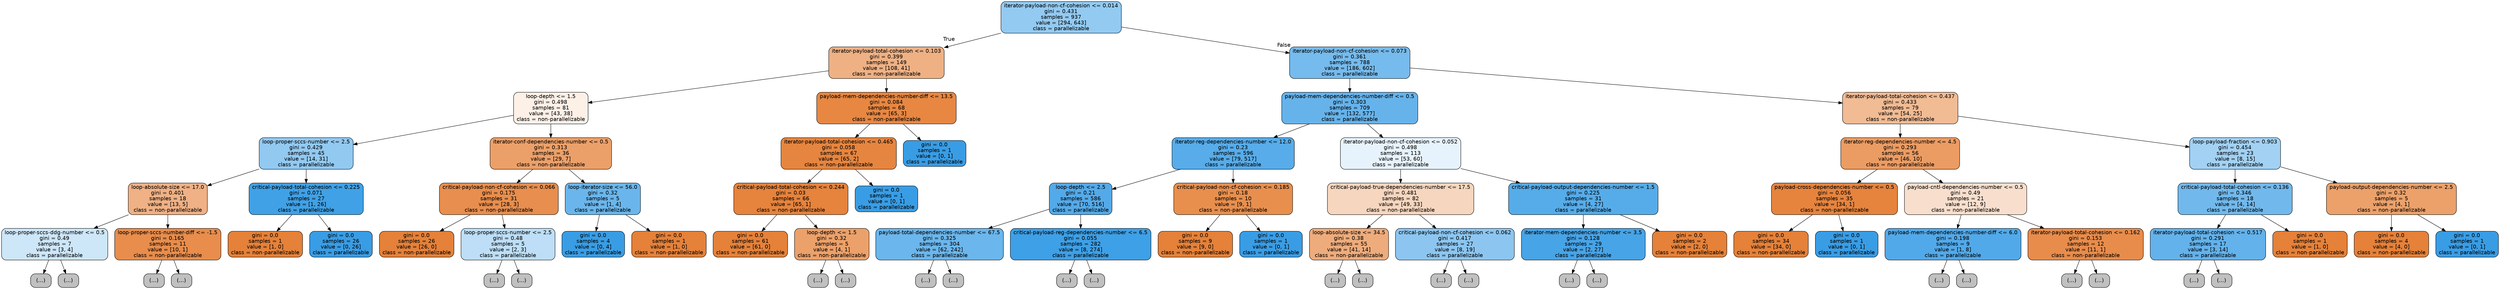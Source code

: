 digraph Tree {
node [shape=box, style="filled, rounded", color="black", fontname=helvetica] ;
edge [fontname=helvetica] ;
0 [label="iterator-payload-non-cf-cohesion <= 0.014\ngini = 0.431\nsamples = 937\nvalue = [294, 643]\nclass = parallelizable", fillcolor="#399de58a"] ;
1 [label="iterator-payload-total-cohesion <= 0.103\ngini = 0.399\nsamples = 149\nvalue = [108, 41]\nclass = non-parallelizable", fillcolor="#e581399e"] ;
0 -> 1 [labeldistance=2.5, labelangle=45, headlabel="True"] ;
2 [label="loop-depth <= 1.5\ngini = 0.498\nsamples = 81\nvalue = [43, 38]\nclass = non-parallelizable", fillcolor="#e581391e"] ;
1 -> 2 ;
3 [label="loop-proper-sccs-number <= 2.5\ngini = 0.429\nsamples = 45\nvalue = [14, 31]\nclass = parallelizable", fillcolor="#399de58c"] ;
2 -> 3 ;
4 [label="loop-absolute-size <= 17.0\ngini = 0.401\nsamples = 18\nvalue = [13, 5]\nclass = non-parallelizable", fillcolor="#e581399d"] ;
3 -> 4 ;
5 [label="loop-proper-sccs-ddg-number <= 0.5\ngini = 0.49\nsamples = 7\nvalue = [3, 4]\nclass = parallelizable", fillcolor="#399de540"] ;
4 -> 5 ;
6 [label="(...)", fillcolor="#C0C0C0"] ;
5 -> 6 ;
7 [label="(...)", fillcolor="#C0C0C0"] ;
5 -> 7 ;
8 [label="loop-proper-sccs-number-diff <= -1.5\ngini = 0.165\nsamples = 11\nvalue = [10, 1]\nclass = non-parallelizable", fillcolor="#e58139e6"] ;
4 -> 8 ;
9 [label="(...)", fillcolor="#C0C0C0"] ;
8 -> 9 ;
12 [label="(...)", fillcolor="#C0C0C0"] ;
8 -> 12 ;
13 [label="critical-payload-total-cohesion <= 0.225\ngini = 0.071\nsamples = 27\nvalue = [1, 26]\nclass = parallelizable", fillcolor="#399de5f5"] ;
3 -> 13 ;
14 [label="gini = 0.0\nsamples = 1\nvalue = [1, 0]\nclass = non-parallelizable", fillcolor="#e58139ff"] ;
13 -> 14 ;
15 [label="gini = 0.0\nsamples = 26\nvalue = [0, 26]\nclass = parallelizable", fillcolor="#399de5ff"] ;
13 -> 15 ;
16 [label="iterator-conf-dependencies-number <= 0.5\ngini = 0.313\nsamples = 36\nvalue = [29, 7]\nclass = non-parallelizable", fillcolor="#e58139c1"] ;
2 -> 16 ;
17 [label="critical-payload-non-cf-cohesion <= 0.066\ngini = 0.175\nsamples = 31\nvalue = [28, 3]\nclass = non-parallelizable", fillcolor="#e58139e4"] ;
16 -> 17 ;
18 [label="gini = 0.0\nsamples = 26\nvalue = [26, 0]\nclass = non-parallelizable", fillcolor="#e58139ff"] ;
17 -> 18 ;
19 [label="loop-proper-sccs-number <= 2.5\ngini = 0.48\nsamples = 5\nvalue = [2, 3]\nclass = parallelizable", fillcolor="#399de555"] ;
17 -> 19 ;
20 [label="(...)", fillcolor="#C0C0C0"] ;
19 -> 20 ;
21 [label="(...)", fillcolor="#C0C0C0"] ;
19 -> 21 ;
24 [label="loop-iterator-size <= 56.0\ngini = 0.32\nsamples = 5\nvalue = [1, 4]\nclass = parallelizable", fillcolor="#399de5bf"] ;
16 -> 24 ;
25 [label="gini = 0.0\nsamples = 4\nvalue = [0, 4]\nclass = parallelizable", fillcolor="#399de5ff"] ;
24 -> 25 ;
26 [label="gini = 0.0\nsamples = 1\nvalue = [1, 0]\nclass = non-parallelizable", fillcolor="#e58139ff"] ;
24 -> 26 ;
27 [label="payload-mem-dependencies-number-diff <= 13.5\ngini = 0.084\nsamples = 68\nvalue = [65, 3]\nclass = non-parallelizable", fillcolor="#e58139f3"] ;
1 -> 27 ;
28 [label="iterator-payload-total-cohesion <= 0.465\ngini = 0.058\nsamples = 67\nvalue = [65, 2]\nclass = non-parallelizable", fillcolor="#e58139f7"] ;
27 -> 28 ;
29 [label="critical-payload-total-cohesion <= 0.244\ngini = 0.03\nsamples = 66\nvalue = [65, 1]\nclass = non-parallelizable", fillcolor="#e58139fb"] ;
28 -> 29 ;
30 [label="gini = 0.0\nsamples = 61\nvalue = [61, 0]\nclass = non-parallelizable", fillcolor="#e58139ff"] ;
29 -> 30 ;
31 [label="loop-depth <= 1.5\ngini = 0.32\nsamples = 5\nvalue = [4, 1]\nclass = non-parallelizable", fillcolor="#e58139bf"] ;
29 -> 31 ;
32 [label="(...)", fillcolor="#C0C0C0"] ;
31 -> 32 ;
33 [label="(...)", fillcolor="#C0C0C0"] ;
31 -> 33 ;
34 [label="gini = 0.0\nsamples = 1\nvalue = [0, 1]\nclass = parallelizable", fillcolor="#399de5ff"] ;
28 -> 34 ;
35 [label="gini = 0.0\nsamples = 1\nvalue = [0, 1]\nclass = parallelizable", fillcolor="#399de5ff"] ;
27 -> 35 ;
36 [label="iterator-payload-non-cf-cohesion <= 0.073\ngini = 0.361\nsamples = 788\nvalue = [186, 602]\nclass = parallelizable", fillcolor="#399de5b0"] ;
0 -> 36 [labeldistance=2.5, labelangle=-45, headlabel="False"] ;
37 [label="payload-mem-dependencies-number-diff <= 0.5\ngini = 0.303\nsamples = 709\nvalue = [132, 577]\nclass = parallelizable", fillcolor="#399de5c5"] ;
36 -> 37 ;
38 [label="iterator-reg-dependencies-number <= 12.0\ngini = 0.23\nsamples = 596\nvalue = [79, 517]\nclass = parallelizable", fillcolor="#399de5d8"] ;
37 -> 38 ;
39 [label="loop-depth <= 2.5\ngini = 0.21\nsamples = 586\nvalue = [70, 516]\nclass = parallelizable", fillcolor="#399de5dc"] ;
38 -> 39 ;
40 [label="payload-total-dependencies-number <= 67.5\ngini = 0.325\nsamples = 304\nvalue = [62, 242]\nclass = parallelizable", fillcolor="#399de5be"] ;
39 -> 40 ;
41 [label="(...)", fillcolor="#C0C0C0"] ;
40 -> 41 ;
76 [label="(...)", fillcolor="#C0C0C0"] ;
40 -> 76 ;
99 [label="critical-payload-reg-dependencies-number <= 6.5\ngini = 0.055\nsamples = 282\nvalue = [8, 274]\nclass = parallelizable", fillcolor="#399de5f8"] ;
39 -> 99 ;
100 [label="(...)", fillcolor="#C0C0C0"] ;
99 -> 100 ;
115 [label="(...)", fillcolor="#C0C0C0"] ;
99 -> 115 ;
120 [label="critical-payload-non-cf-cohesion <= 0.185\ngini = 0.18\nsamples = 10\nvalue = [9, 1]\nclass = non-parallelizable", fillcolor="#e58139e3"] ;
38 -> 120 ;
121 [label="gini = 0.0\nsamples = 9\nvalue = [9, 0]\nclass = non-parallelizable", fillcolor="#e58139ff"] ;
120 -> 121 ;
122 [label="gini = 0.0\nsamples = 1\nvalue = [0, 1]\nclass = parallelizable", fillcolor="#399de5ff"] ;
120 -> 122 ;
123 [label="iterator-payload-non-cf-cohesion <= 0.052\ngini = 0.498\nsamples = 113\nvalue = [53, 60]\nclass = parallelizable", fillcolor="#399de51e"] ;
37 -> 123 ;
124 [label="critical-payload-true-dependencies-number <= 17.5\ngini = 0.481\nsamples = 82\nvalue = [49, 33]\nclass = non-parallelizable", fillcolor="#e5813953"] ;
123 -> 124 ;
125 [label="loop-absolute-size <= 34.5\ngini = 0.38\nsamples = 55\nvalue = [41, 14]\nclass = non-parallelizable", fillcolor="#e58139a8"] ;
124 -> 125 ;
126 [label="(...)", fillcolor="#C0C0C0"] ;
125 -> 126 ;
131 [label="(...)", fillcolor="#C0C0C0"] ;
125 -> 131 ;
138 [label="critical-payload-non-cf-cohesion <= 0.062\ngini = 0.417\nsamples = 27\nvalue = [8, 19]\nclass = parallelizable", fillcolor="#399de594"] ;
124 -> 138 ;
139 [label="(...)", fillcolor="#C0C0C0"] ;
138 -> 139 ;
142 [label="(...)", fillcolor="#C0C0C0"] ;
138 -> 142 ;
149 [label="critical-payload-output-dependencies-number <= 1.5\ngini = 0.225\nsamples = 31\nvalue = [4, 27]\nclass = parallelizable", fillcolor="#399de5d9"] ;
123 -> 149 ;
150 [label="iterator-mem-dependencies-number <= 3.5\ngini = 0.128\nsamples = 29\nvalue = [2, 27]\nclass = parallelizable", fillcolor="#399de5ec"] ;
149 -> 150 ;
151 [label="(...)", fillcolor="#C0C0C0"] ;
150 -> 151 ;
154 [label="(...)", fillcolor="#C0C0C0"] ;
150 -> 154 ;
155 [label="gini = 0.0\nsamples = 2\nvalue = [2, 0]\nclass = non-parallelizable", fillcolor="#e58139ff"] ;
149 -> 155 ;
156 [label="iterator-payload-total-cohesion <= 0.437\ngini = 0.433\nsamples = 79\nvalue = [54, 25]\nclass = non-parallelizable", fillcolor="#e5813989"] ;
36 -> 156 ;
157 [label="iterator-reg-dependencies-number <= 4.5\ngini = 0.293\nsamples = 56\nvalue = [46, 10]\nclass = non-parallelizable", fillcolor="#e58139c8"] ;
156 -> 157 ;
158 [label="payload-cross-dependencies-number <= 0.5\ngini = 0.056\nsamples = 35\nvalue = [34, 1]\nclass = non-parallelizable", fillcolor="#e58139f8"] ;
157 -> 158 ;
159 [label="gini = 0.0\nsamples = 34\nvalue = [34, 0]\nclass = non-parallelizable", fillcolor="#e58139ff"] ;
158 -> 159 ;
160 [label="gini = 0.0\nsamples = 1\nvalue = [0, 1]\nclass = parallelizable", fillcolor="#399de5ff"] ;
158 -> 160 ;
161 [label="payload-cntl-dependencies-number <= 0.5\ngini = 0.49\nsamples = 21\nvalue = [12, 9]\nclass = non-parallelizable", fillcolor="#e5813940"] ;
157 -> 161 ;
162 [label="payload-mem-dependencies-number-diff <= 6.0\ngini = 0.198\nsamples = 9\nvalue = [1, 8]\nclass = parallelizable", fillcolor="#399de5df"] ;
161 -> 162 ;
163 [label="(...)", fillcolor="#C0C0C0"] ;
162 -> 163 ;
164 [label="(...)", fillcolor="#C0C0C0"] ;
162 -> 164 ;
165 [label="iterator-payload-total-cohesion <= 0.162\ngini = 0.153\nsamples = 12\nvalue = [11, 1]\nclass = non-parallelizable", fillcolor="#e58139e8"] ;
161 -> 165 ;
166 [label="(...)", fillcolor="#C0C0C0"] ;
165 -> 166 ;
167 [label="(...)", fillcolor="#C0C0C0"] ;
165 -> 167 ;
168 [label="loop-payload-fraction <= 0.903\ngini = 0.454\nsamples = 23\nvalue = [8, 15]\nclass = parallelizable", fillcolor="#399de577"] ;
156 -> 168 ;
169 [label="critical-payload-total-cohesion <= 0.136\ngini = 0.346\nsamples = 18\nvalue = [4, 14]\nclass = parallelizable", fillcolor="#399de5b6"] ;
168 -> 169 ;
170 [label="iterator-payload-total-cohesion <= 0.517\ngini = 0.291\nsamples = 17\nvalue = [3, 14]\nclass = parallelizable", fillcolor="#399de5c8"] ;
169 -> 170 ;
171 [label="(...)", fillcolor="#C0C0C0"] ;
170 -> 171 ;
178 [label="(...)", fillcolor="#C0C0C0"] ;
170 -> 178 ;
179 [label="gini = 0.0\nsamples = 1\nvalue = [1, 0]\nclass = non-parallelizable", fillcolor="#e58139ff"] ;
169 -> 179 ;
180 [label="payload-output-dependencies-number <= 2.5\ngini = 0.32\nsamples = 5\nvalue = [4, 1]\nclass = non-parallelizable", fillcolor="#e58139bf"] ;
168 -> 180 ;
181 [label="gini = 0.0\nsamples = 4\nvalue = [4, 0]\nclass = non-parallelizable", fillcolor="#e58139ff"] ;
180 -> 181 ;
182 [label="gini = 0.0\nsamples = 1\nvalue = [0, 1]\nclass = parallelizable", fillcolor="#399de5ff"] ;
180 -> 182 ;
}